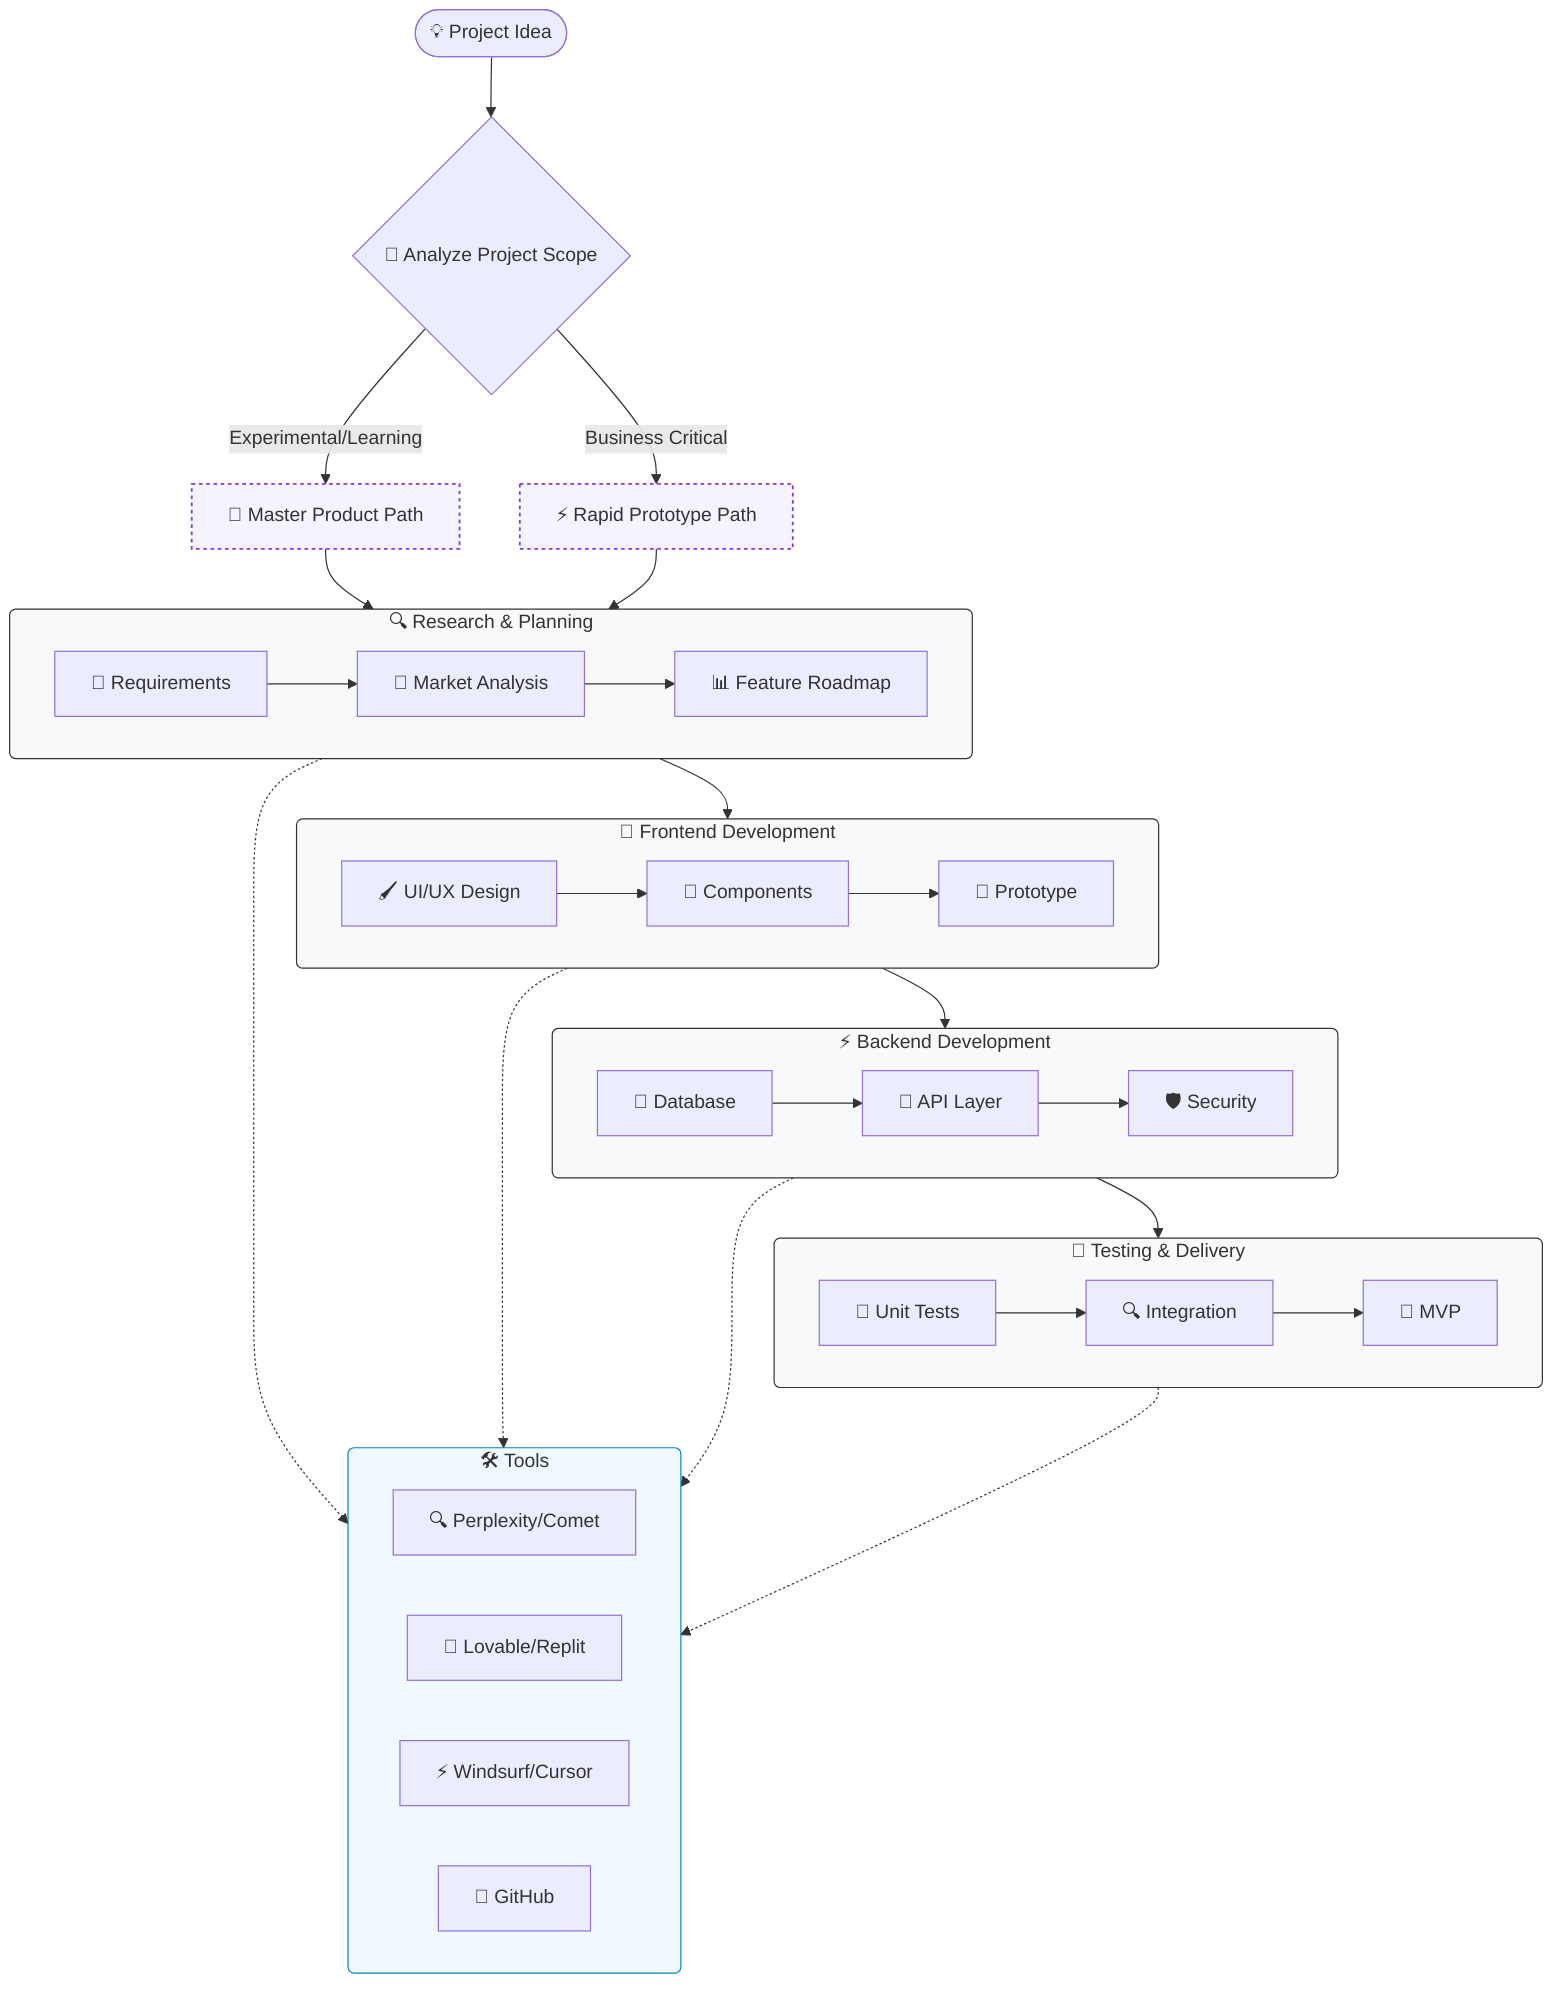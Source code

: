 graph TD
    %% High-Level Workflow - Development Lifecycle
    
    %% Initial Decision
    START([💡 Project Idea]) --> ANALYZE{🤔 Analyze Project Scope}
    
    %% Path Selection
    ANALYZE -->|Experimental/Learning| MASTER_PATH["🎨 Master Product Path"]
    ANALYZE -->|Business Critical| RAPID_PATH["⚡ Rapid Prototype Path"]

    %% Phase 1: Research & Planning
    subgraph P1["🔍 Research & Planning"]
        direction LR
        P1_1[📝 Requirements] --> P1_2[🎯 Market Analysis]
        P1_2 --> P1_3[📊 Feature Roadmap]
    end

    %% Phase 2: Frontend Development
    subgraph P2["🎨 Frontend Development"]
        direction LR
        P2_1[🖌️ UI/UX Design] --> P2_2[🧩 Components]
        P2_2 --> P2_3[🚀 Prototype]
    end

    %% Phase 3: Backend Development
    subgraph P3["⚡ Backend Development"]
        direction LR
        P3_1[💾 Database] --> P3_2[🔗 API Layer]
        P3_2 --> P3_3[🛡️ Security]
    end

    %% Phase 4: Testing & Delivery
    subgraph P4["🧪 Testing & Delivery"]
        direction LR
        P4_1[🧪 Unit Tests] --> P4_2[🔍 Integration]
        P4_2 --> P4_3[🚀 MVP]
    end

    %% Tool Integration
    subgraph TOOLS["🛠️ Tools"]
        direction LR
        T1[🔍 Perplexity/Comet]
        T2[🎨 Lovable/Replit]
        T3[⚡ Windsurf/Cursor]
        T4[📁 GitHub]
    end

    %% Connect Phases
    MASTER_PATH --> P1
    RAPID_PATH --> P1
    P1 --> P2 --> P3 --> P4

    %% Tool Connections
    P1 & P2 & P3 & P4 -.-> TOOLS

    %% Styling
    classDef phase fill:#f8f9fa,stroke:#333,stroke-width:1px,rx:5,ry:5
    classDef phaseTitle fill:#e2e8f0,stroke:#94a3b8,stroke-width:1.5px,font-weight:bold
    classDef tools fill:#f0f9ff,stroke:#0284c7,stroke-width:1px,rx:5,ry:5
    classDef path fill:#f5f3ff,stroke:#7c3aed,stroke-width:1.5px,stroke-dasharray: 3 3
    
    class P1,P2,P3,P4 phase
    class P1_title,P2_title,P3_title,P4_title phaseTitle
    class TOOLS tools
    class MASTER_PATH,RAPID_PATH path